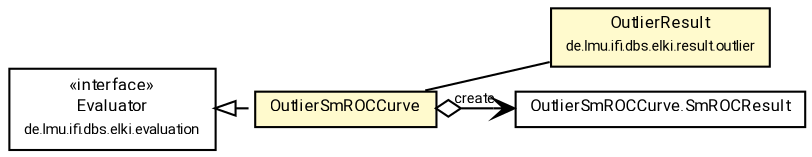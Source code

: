 #!/usr/local/bin/dot
#
# Class diagram 
# Generated by UMLGraph version R5_7_2-60-g0e99a6 (http://www.spinellis.gr/umlgraph/)
#

digraph G {
	graph [fontnames="svg"]
	edge [fontname="Roboto",fontsize=7,labelfontname="Roboto",labelfontsize=7,color="black"];
	node [fontname="Roboto",fontcolor="black",fontsize=8,shape=plaintext,margin=0,width=0,height=0];
	nodesep=0.15;
	ranksep=0.25;
	rankdir=LR;
	// de.lmu.ifi.dbs.elki.evaluation.Evaluator
	c7821032 [label=<<table title="de.lmu.ifi.dbs.elki.evaluation.Evaluator" border="0" cellborder="1" cellspacing="0" cellpadding="2" href="../Evaluator.html" target="_parent">
		<tr><td><table border="0" cellspacing="0" cellpadding="1">
		<tr><td align="center" balign="center"> &#171;interface&#187; </td></tr>
		<tr><td align="center" balign="center"> <font face="Roboto">Evaluator</font> </td></tr>
		<tr><td align="center" balign="center"> <font face="Roboto" point-size="7.0">de.lmu.ifi.dbs.elki.evaluation</font> </td></tr>
		</table></td></tr>
		</table>>, URL="../Evaluator.html"];
	// de.lmu.ifi.dbs.elki.result.outlier.OutlierResult
	c7822775 [label=<<table title="de.lmu.ifi.dbs.elki.result.outlier.OutlierResult" border="0" cellborder="1" cellspacing="0" cellpadding="2" bgcolor="LemonChiffon" href="../../result/outlier/OutlierResult.html" target="_parent">
		<tr><td><table border="0" cellspacing="0" cellpadding="1">
		<tr><td align="center" balign="center"> <font face="Roboto">OutlierResult</font> </td></tr>
		<tr><td align="center" balign="center"> <font face="Roboto" point-size="7.0">de.lmu.ifi.dbs.elki.result.outlier</font> </td></tr>
		</table></td></tr>
		</table>>, URL="../../result/outlier/OutlierResult.html"];
	// de.lmu.ifi.dbs.elki.evaluation.outlier.OutlierSmROCCurve
	c7822788 [label=<<table title="de.lmu.ifi.dbs.elki.evaluation.outlier.OutlierSmROCCurve" border="0" cellborder="1" cellspacing="0" cellpadding="2" bgcolor="lemonChiffon" href="OutlierSmROCCurve.html" target="_parent">
		<tr><td><table border="0" cellspacing="0" cellpadding="1">
		<tr><td align="center" balign="center"> <font face="Roboto">OutlierSmROCCurve</font> </td></tr>
		</table></td></tr>
		</table>>, URL="OutlierSmROCCurve.html"];
	// de.lmu.ifi.dbs.elki.evaluation.outlier.OutlierSmROCCurve.SmROCResult
	c7822789 [label=<<table title="de.lmu.ifi.dbs.elki.evaluation.outlier.OutlierSmROCCurve.SmROCResult" border="0" cellborder="1" cellspacing="0" cellpadding="2" href="OutlierSmROCCurve.SmROCResult.html" target="_parent">
		<tr><td><table border="0" cellspacing="0" cellpadding="1">
		<tr><td align="center" balign="center"> <font face="Roboto">OutlierSmROCCurve.SmROCResult</font> </td></tr>
		</table></td></tr>
		</table>>, URL="OutlierSmROCCurve.SmROCResult.html"];
	// de.lmu.ifi.dbs.elki.evaluation.outlier.OutlierSmROCCurve implements de.lmu.ifi.dbs.elki.evaluation.Evaluator
	c7821032 -> c7822788 [arrowtail=empty,style=dashed,dir=back,weight=9];
	// de.lmu.ifi.dbs.elki.evaluation.outlier.OutlierSmROCCurve navhas de.lmu.ifi.dbs.elki.evaluation.outlier.OutlierSmROCCurve.SmROCResult
	c7822788 -> c7822789 [arrowhead=open,arrowtail=ediamond,dir=both,weight=3,label="create"];
	// de.lmu.ifi.dbs.elki.evaluation.outlier.OutlierSmROCCurve assoc de.lmu.ifi.dbs.elki.result.outlier.OutlierResult
	c7822788 -> c7822775 [arrowhead=none,weight=2];
}

